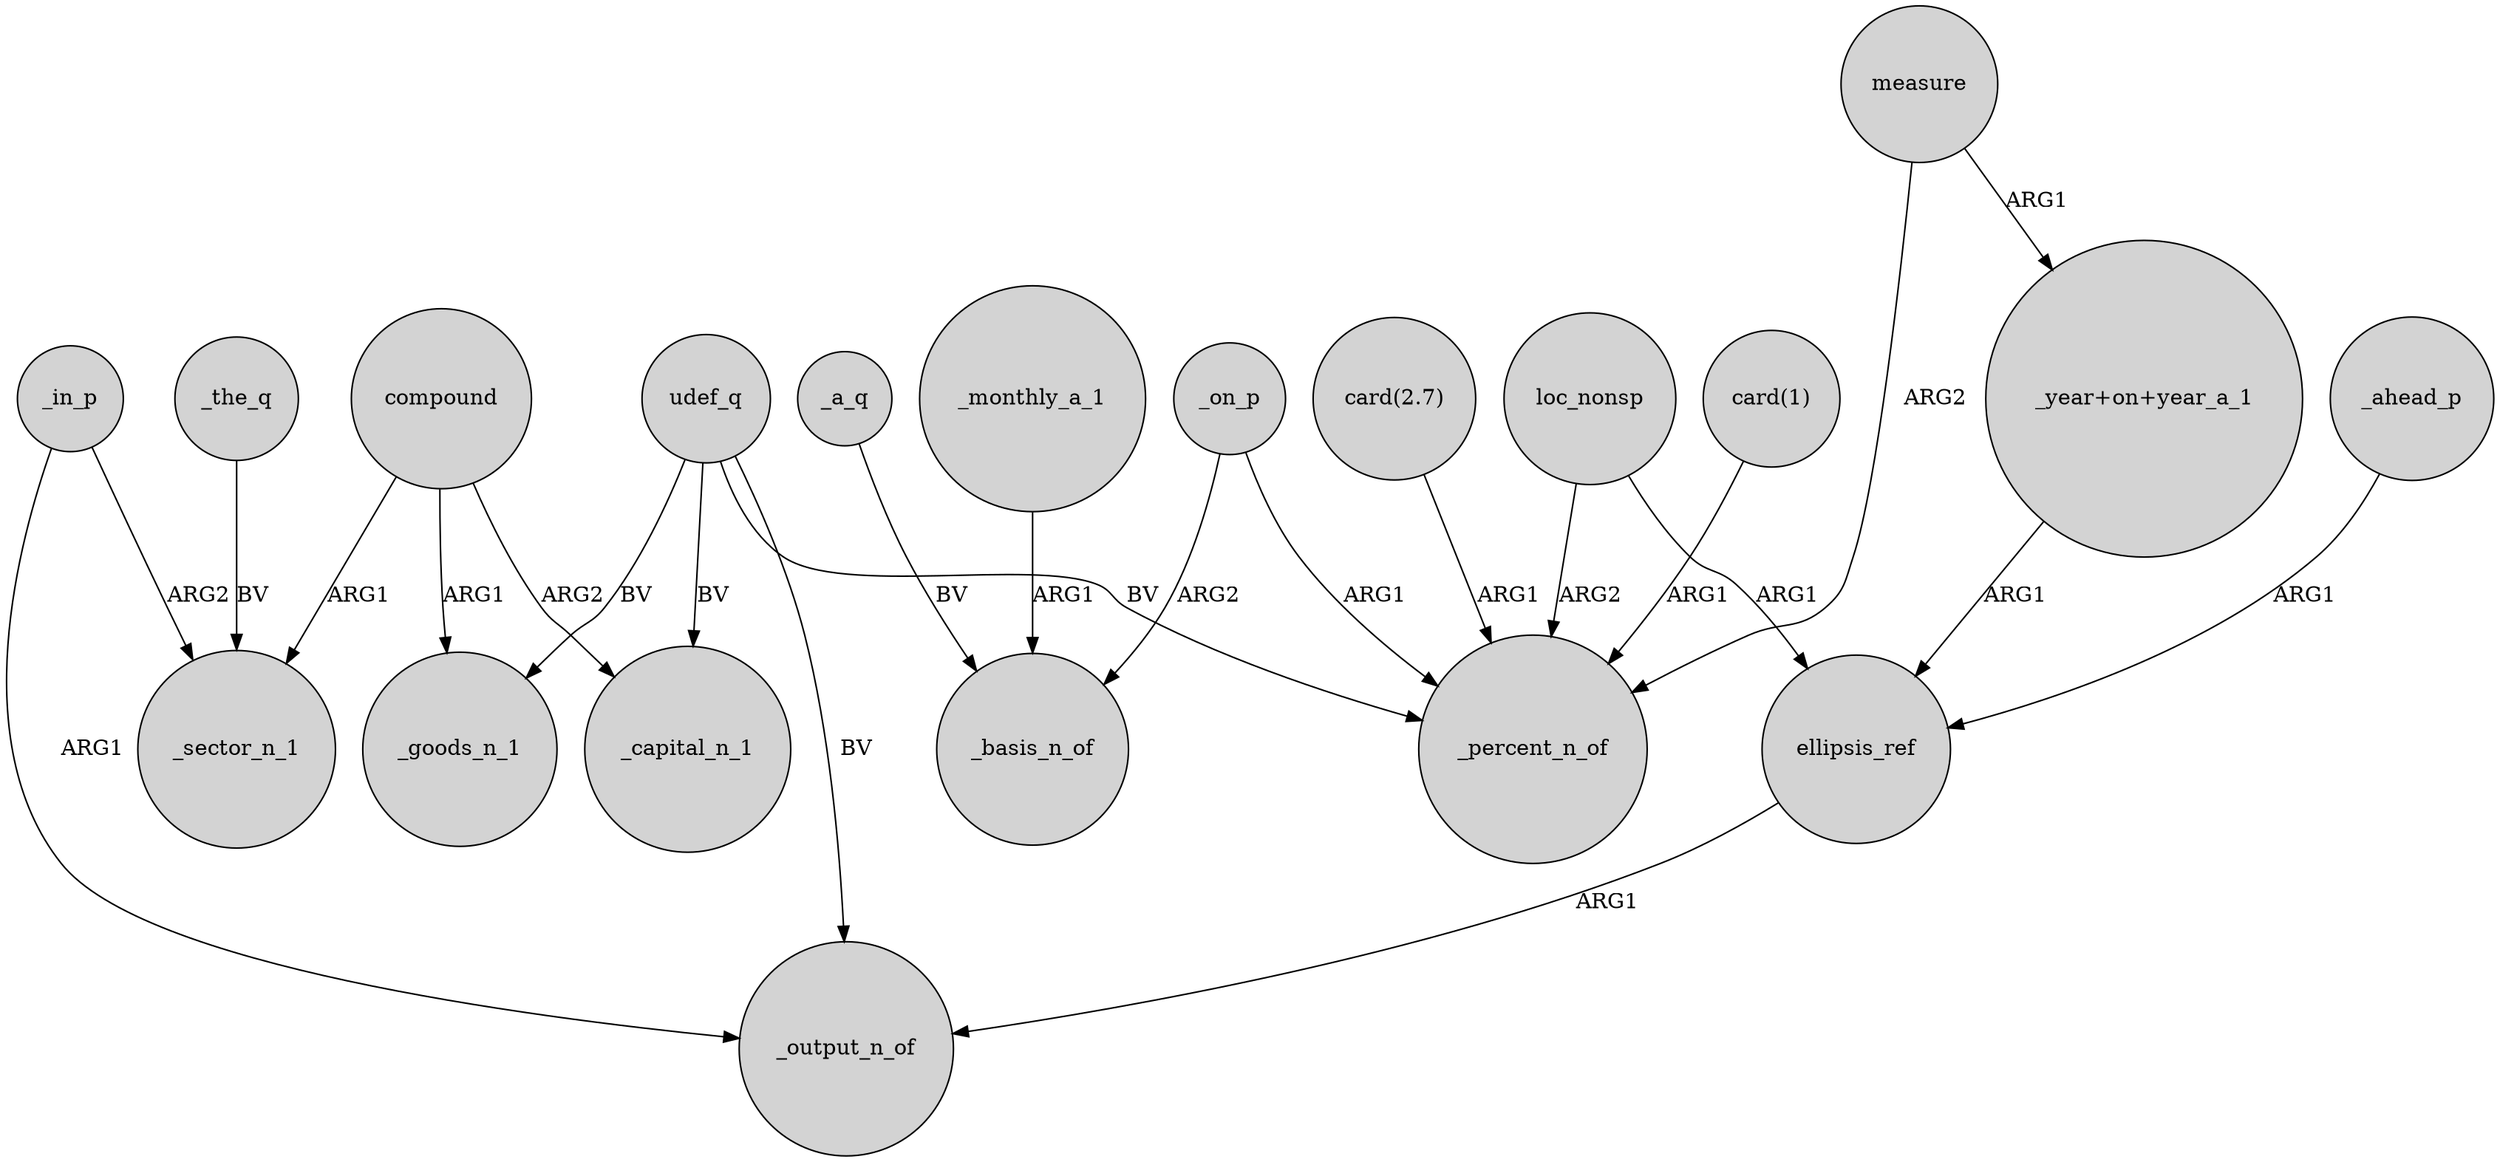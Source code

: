 digraph {
	node [shape=circle style=filled]
	"_year+on+year_a_1" -> ellipsis_ref [label=ARG1]
	_in_p -> _sector_n_1 [label=ARG2]
	"card(1)" -> _percent_n_of [label=ARG1]
	_the_q -> _sector_n_1 [label=BV]
	compound -> _capital_n_1 [label=ARG2]
	compound -> _sector_n_1 [label=ARG1]
	_on_p -> _percent_n_of [label=ARG1]
	loc_nonsp -> ellipsis_ref [label=ARG1]
	udef_q -> _output_n_of [label=BV]
	_a_q -> _basis_n_of [label=BV]
	measure -> "_year+on+year_a_1" [label=ARG1]
	compound -> _goods_n_1 [label=ARG1]
	measure -> _percent_n_of [label=ARG2]
	loc_nonsp -> _percent_n_of [label=ARG2]
	udef_q -> _goods_n_1 [label=BV]
	_on_p -> _basis_n_of [label=ARG2]
	udef_q -> _percent_n_of [label=BV]
	ellipsis_ref -> _output_n_of [label=ARG1]
	_ahead_p -> ellipsis_ref [label=ARG1]
	_monthly_a_1 -> _basis_n_of [label=ARG1]
	"card(2.7)" -> _percent_n_of [label=ARG1]
	_in_p -> _output_n_of [label=ARG1]
	udef_q -> _capital_n_1 [label=BV]
}
